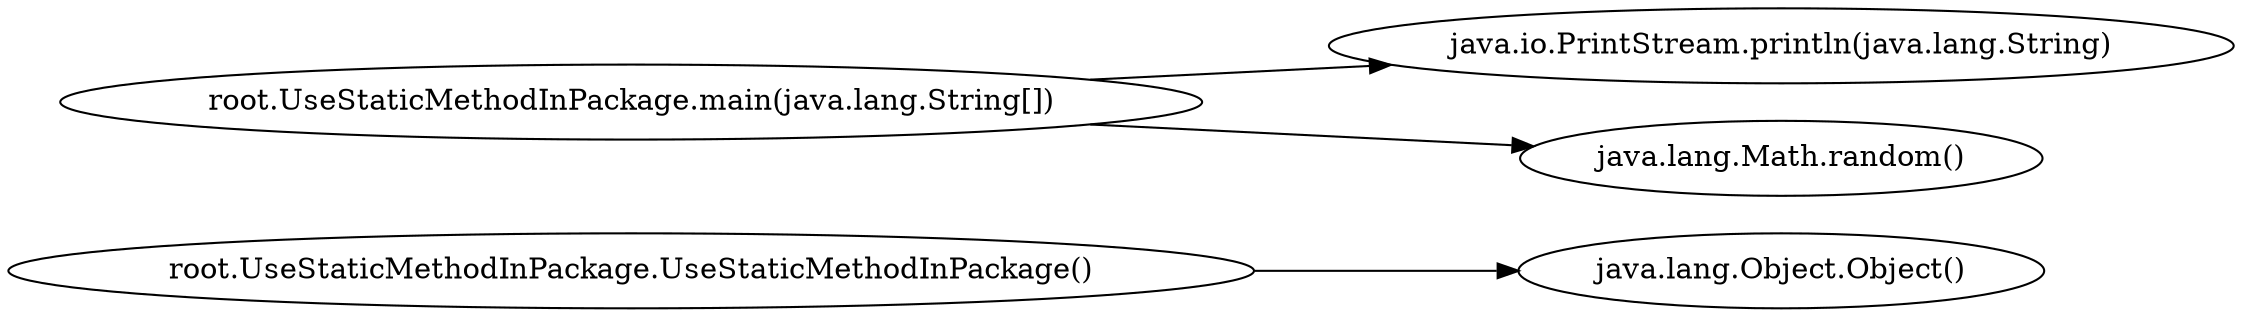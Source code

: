 digraph graphname {
rankdir="LR";
0 [label="root.UseStaticMethodInPackage.UseStaticMethodInPackage()"]
1 [label="java.lang.Object.Object()"]
2 [label="root.UseStaticMethodInPackage.main(java.lang.String[])"]
4 [label="java.io.PrintStream.println(java.lang.String)"]
3 [label="java.lang.Math.random()"]
0 -> 1
2 -> 3
2 -> 4
}
